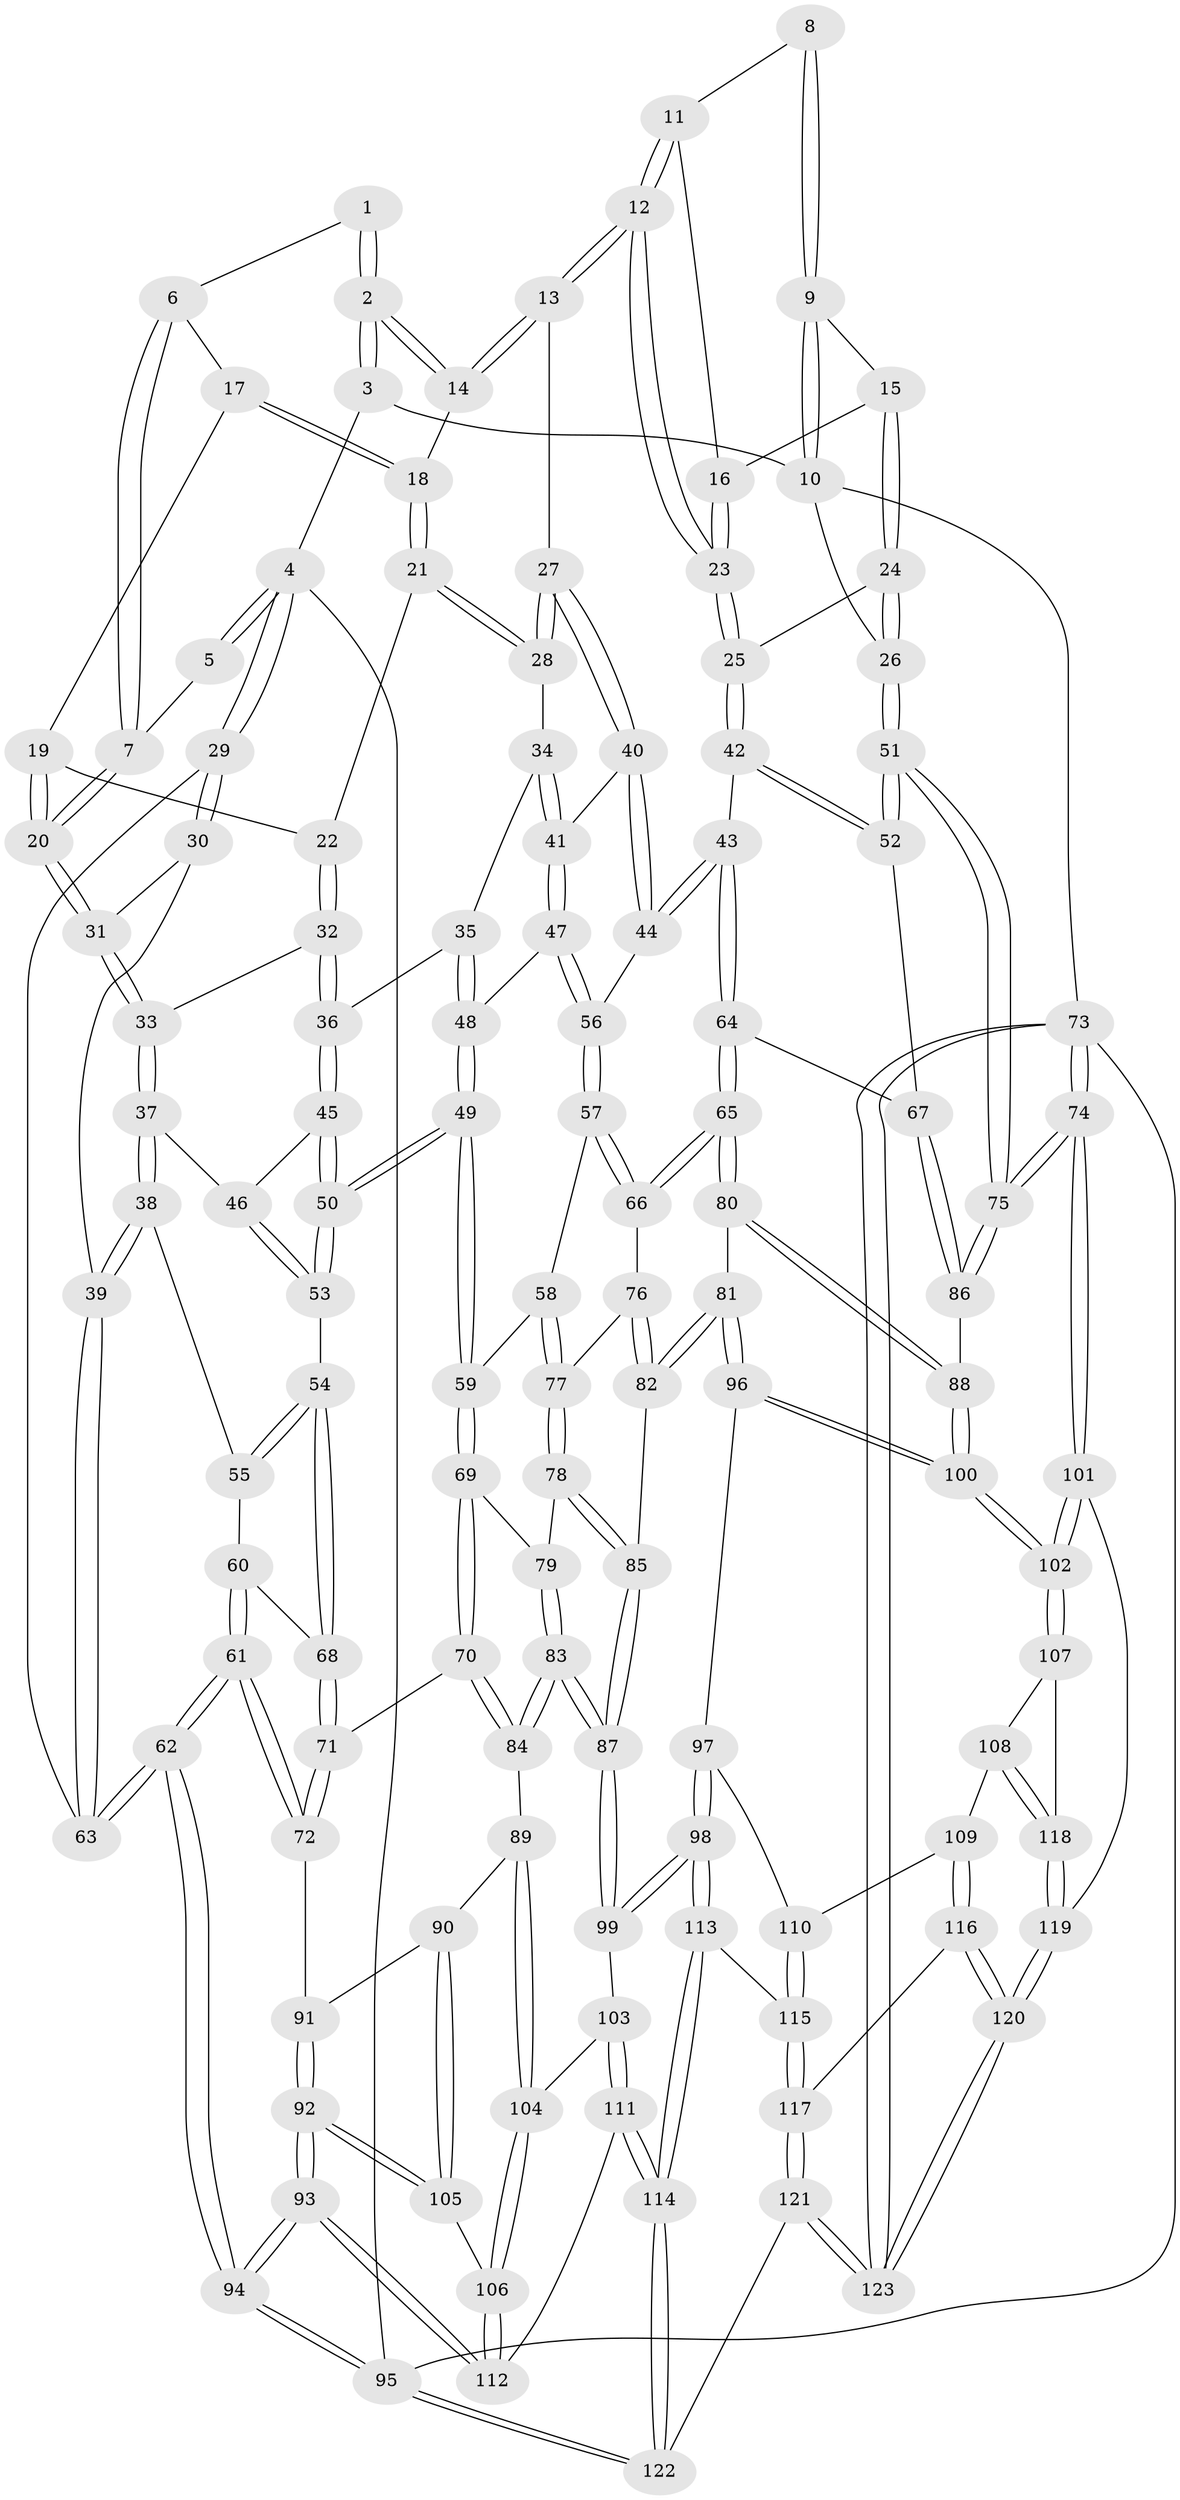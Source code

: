 // Generated by graph-tools (version 1.1) at 2025/11/02/27/25 16:11:59]
// undirected, 123 vertices, 304 edges
graph export_dot {
graph [start="1"]
  node [color=gray90,style=filled];
  1 [pos="+0.31096373184528736+0"];
  2 [pos="+0.6159741796072533+0"];
  3 [pos="+0.7566985567538378+0"];
  4 [pos="+0+0"];
  5 [pos="+0.18776755815721888+0"];
  6 [pos="+0.3255897162398541+0"];
  7 [pos="+0.13588677140045524+0.09490096679327335"];
  8 [pos="+0.7734724025980256+0"];
  9 [pos="+0.8895649665306739+0.03863865040537899"];
  10 [pos="+1+0.06775432029595338"];
  11 [pos="+0.7733693558777074+0"];
  12 [pos="+0.7469377906183468+0.21669922407271336"];
  13 [pos="+0.6669783541660934+0.19321539594938875"];
  14 [pos="+0.6001551187611897+0"];
  15 [pos="+0.8892624893523404+0.050565028433447755"];
  16 [pos="+0.8046250477247219+0.09344308535408304"];
  17 [pos="+0.32850517952810804+0.014301933084546524"];
  18 [pos="+0.48372424330624575+0.06699028174142813"];
  19 [pos="+0.327003116300495+0.026416535365358138"];
  20 [pos="+0.12920225101024377+0.12998788452675175"];
  21 [pos="+0.4648560536651386+0.12698512567031364"];
  22 [pos="+0.3452139501396995+0.14743558195265502"];
  23 [pos="+0.7544419033286723+0.22068344505603585"];
  24 [pos="+0.9008730370345104+0.1493882746487639"];
  25 [pos="+0.7616533593804627+0.2259046923561943"];
  26 [pos="+1+0.2572011122489574"];
  27 [pos="+0.6301328012668584+0.20985752342175149"];
  28 [pos="+0.5167552755995835+0.19799738351211008"];
  29 [pos="+0+0.10034007717282993"];
  30 [pos="+0.06618066173941005+0.13262199498976818"];
  31 [pos="+0.12876143411470453+0.1313019419245333"];
  32 [pos="+0.34047798746273494+0.15268955367332146"];
  33 [pos="+0.19046118956943112+0.20472817028752374"];
  34 [pos="+0.49801321670560217+0.22692097586489396"];
  35 [pos="+0.4156109475086929+0.28608419409870844"];
  36 [pos="+0.4012487583982951+0.287403256160434"];
  37 [pos="+0.19153602790892413+0.2366519738626835"];
  38 [pos="+0.10205759838260345+0.32254137569862257"];
  39 [pos="+0.018482921616682187+0.3586695288954493"];
  40 [pos="+0.6220265081572409+0.23621558897769013"];
  41 [pos="+0.5261139763094058+0.3513087696942637"];
  42 [pos="+0.7907802134368008+0.3111903814191654"];
  43 [pos="+0.6498503979436536+0.39921535687095955"];
  44 [pos="+0.618610299145997+0.38389497546922735"];
  45 [pos="+0.39166485153285135+0.2969133964736066"];
  46 [pos="+0.19760147502938846+0.24529642584759864"];
  47 [pos="+0.5223794332781981+0.36804737363060325"];
  48 [pos="+0.5010422475826086+0.3700512882999678"];
  49 [pos="+0.3777051805744177+0.46755178008814063"];
  50 [pos="+0.33474138213783977+0.42528775368125915"];
  51 [pos="+1+0.48132967161009205"];
  52 [pos="+0.9026241006371364+0.42665004719675287"];
  53 [pos="+0.2699229009155469+0.410292220223393"];
  54 [pos="+0.24392705693197936+0.4288585497888399"];
  55 [pos="+0.14727282161834923+0.41051492271145146"];
  56 [pos="+0.5543404249445545+0.3917164112472799"];
  57 [pos="+0.5422557263380317+0.49373845870144795"];
  58 [pos="+0.5020280483418533+0.5014784102848728"];
  59 [pos="+0.38393701763788884+0.483869930688473"];
  60 [pos="+0.0854971424199378+0.45443347952103935"];
  61 [pos="+0+0.5275491944146512"];
  62 [pos="+0+0.5258137833332066"];
  63 [pos="+0+0.47022022534700736"];
  64 [pos="+0.6801638002002862+0.5422855746573116"];
  65 [pos="+0.6734120524633288+0.548068014289518"];
  66 [pos="+0.5801632288726261+0.5189956153593388"];
  67 [pos="+0.7161846886285634+0.5354061611659567"];
  68 [pos="+0.21101204633169904+0.48026942300035264"];
  69 [pos="+0.38239062398312323+0.4932276916278838"];
  70 [pos="+0.28668088614482073+0.5909751897261716"];
  71 [pos="+0.17718841086653075+0.5837993338645349"];
  72 [pos="+0.15052452980368472+0.6029306286798329"];
  73 [pos="+1+1"];
  74 [pos="+1+1"];
  75 [pos="+1+0.5154347881419842"];
  76 [pos="+0.5299966340783997+0.5855480226578518"];
  77 [pos="+0.5013971198707982+0.5920947107347124"];
  78 [pos="+0.4888898005878506+0.6057722142205851"];
  79 [pos="+0.3858812737806029+0.5027211466265711"];
  80 [pos="+0.6554656914968351+0.6181191869736669"];
  81 [pos="+0.6311083252436362+0.6660583297763476"];
  82 [pos="+0.6194268609701516+0.663445721204556"];
  83 [pos="+0.4107899546842773+0.7059677206236286"];
  84 [pos="+0.3345703267357815+0.6917619685605512"];
  85 [pos="+0.4817928463904189+0.6551682449723497"];
  86 [pos="+0.8480486038824501+0.681434697712686"];
  87 [pos="+0.41335964258123914+0.70775364938693"];
  88 [pos="+0.8365946944610049+0.6971378468851525"];
  89 [pos="+0.2503009635878732+0.7339496190069448"];
  90 [pos="+0.24842130406921542+0.7340568307179943"];
  91 [pos="+0.16410017925890907+0.6524734566164593"];
  92 [pos="+0.05250581232935584+0.8571123365503788"];
  93 [pos="+0+1"];
  94 [pos="+0+1"];
  95 [pos="+0+1"];
  96 [pos="+0.6312724886884358+0.6674166405929491"];
  97 [pos="+0.605058731639457+0.7554293652589129"];
  98 [pos="+0.47391998064644886+0.8025609928751744"];
  99 [pos="+0.4276518962819276+0.7504579251163411"];
  100 [pos="+0.8066446631297035+0.7695846012440913"];
  101 [pos="+0.8256055673803002+0.8267679592740913"];
  102 [pos="+0.8069771287840883+0.7919022765104032"];
  103 [pos="+0.3367511607673629+0.8171323871572579"];
  104 [pos="+0.2968161832083274+0.7975792513288901"];
  105 [pos="+0.24200181620385988+0.7438725480208414"];
  106 [pos="+0.22728959080666428+0.9059679365477723"];
  107 [pos="+0.7859627316926127+0.795369188524168"];
  108 [pos="+0.6543162235837796+0.8147739743400264"];
  109 [pos="+0.651590341521549+0.8144074807259575"];
  110 [pos="+0.6365243179770164+0.7989808996297681"];
  111 [pos="+0.32152752561167613+0.8966972410668927"];
  112 [pos="+0.22635194982038626+0.9097793898680608"];
  113 [pos="+0.47472816195646594+0.871583581308641"];
  114 [pos="+0.4133313947238588+0.9403657826891338"];
  115 [pos="+0.5334718745733847+0.9009629929587669"];
  116 [pos="+0.6237441044415274+0.9137698258984266"];
  117 [pos="+0.5652946790620264+0.9233535121438674"];
  118 [pos="+0.6975938750443554+0.8732265177853622"];
  119 [pos="+0.7281444043298406+0.9225663729592146"];
  120 [pos="+0.7035780997444739+0.9710866955300383"];
  121 [pos="+0.5482447503362412+1"];
  122 [pos="+0.4097951147773164+1"];
  123 [pos="+0.7701770090825731+1"];
  1 -- 2;
  1 -- 2;
  1 -- 6;
  2 -- 3;
  2 -- 3;
  2 -- 14;
  2 -- 14;
  3 -- 4;
  3 -- 10;
  4 -- 5;
  4 -- 5;
  4 -- 29;
  4 -- 29;
  4 -- 95;
  5 -- 7;
  6 -- 7;
  6 -- 7;
  6 -- 17;
  7 -- 20;
  7 -- 20;
  8 -- 9;
  8 -- 9;
  8 -- 11;
  9 -- 10;
  9 -- 10;
  9 -- 15;
  10 -- 26;
  10 -- 73;
  11 -- 12;
  11 -- 12;
  11 -- 16;
  12 -- 13;
  12 -- 13;
  12 -- 23;
  12 -- 23;
  13 -- 14;
  13 -- 14;
  13 -- 27;
  14 -- 18;
  15 -- 16;
  15 -- 24;
  15 -- 24;
  16 -- 23;
  16 -- 23;
  17 -- 18;
  17 -- 18;
  17 -- 19;
  18 -- 21;
  18 -- 21;
  19 -- 20;
  19 -- 20;
  19 -- 22;
  20 -- 31;
  20 -- 31;
  21 -- 22;
  21 -- 28;
  21 -- 28;
  22 -- 32;
  22 -- 32;
  23 -- 25;
  23 -- 25;
  24 -- 25;
  24 -- 26;
  24 -- 26;
  25 -- 42;
  25 -- 42;
  26 -- 51;
  26 -- 51;
  27 -- 28;
  27 -- 28;
  27 -- 40;
  27 -- 40;
  28 -- 34;
  29 -- 30;
  29 -- 30;
  29 -- 63;
  30 -- 31;
  30 -- 39;
  31 -- 33;
  31 -- 33;
  32 -- 33;
  32 -- 36;
  32 -- 36;
  33 -- 37;
  33 -- 37;
  34 -- 35;
  34 -- 41;
  34 -- 41;
  35 -- 36;
  35 -- 48;
  35 -- 48;
  36 -- 45;
  36 -- 45;
  37 -- 38;
  37 -- 38;
  37 -- 46;
  38 -- 39;
  38 -- 39;
  38 -- 55;
  39 -- 63;
  39 -- 63;
  40 -- 41;
  40 -- 44;
  40 -- 44;
  41 -- 47;
  41 -- 47;
  42 -- 43;
  42 -- 52;
  42 -- 52;
  43 -- 44;
  43 -- 44;
  43 -- 64;
  43 -- 64;
  44 -- 56;
  45 -- 46;
  45 -- 50;
  45 -- 50;
  46 -- 53;
  46 -- 53;
  47 -- 48;
  47 -- 56;
  47 -- 56;
  48 -- 49;
  48 -- 49;
  49 -- 50;
  49 -- 50;
  49 -- 59;
  49 -- 59;
  50 -- 53;
  50 -- 53;
  51 -- 52;
  51 -- 52;
  51 -- 75;
  51 -- 75;
  52 -- 67;
  53 -- 54;
  54 -- 55;
  54 -- 55;
  54 -- 68;
  54 -- 68;
  55 -- 60;
  56 -- 57;
  56 -- 57;
  57 -- 58;
  57 -- 66;
  57 -- 66;
  58 -- 59;
  58 -- 77;
  58 -- 77;
  59 -- 69;
  59 -- 69;
  60 -- 61;
  60 -- 61;
  60 -- 68;
  61 -- 62;
  61 -- 62;
  61 -- 72;
  61 -- 72;
  62 -- 63;
  62 -- 63;
  62 -- 94;
  62 -- 94;
  64 -- 65;
  64 -- 65;
  64 -- 67;
  65 -- 66;
  65 -- 66;
  65 -- 80;
  65 -- 80;
  66 -- 76;
  67 -- 86;
  67 -- 86;
  68 -- 71;
  68 -- 71;
  69 -- 70;
  69 -- 70;
  69 -- 79;
  70 -- 71;
  70 -- 84;
  70 -- 84;
  71 -- 72;
  71 -- 72;
  72 -- 91;
  73 -- 74;
  73 -- 74;
  73 -- 123;
  73 -- 123;
  73 -- 95;
  74 -- 75;
  74 -- 75;
  74 -- 101;
  74 -- 101;
  75 -- 86;
  75 -- 86;
  76 -- 77;
  76 -- 82;
  76 -- 82;
  77 -- 78;
  77 -- 78;
  78 -- 79;
  78 -- 85;
  78 -- 85;
  79 -- 83;
  79 -- 83;
  80 -- 81;
  80 -- 88;
  80 -- 88;
  81 -- 82;
  81 -- 82;
  81 -- 96;
  81 -- 96;
  82 -- 85;
  83 -- 84;
  83 -- 84;
  83 -- 87;
  83 -- 87;
  84 -- 89;
  85 -- 87;
  85 -- 87;
  86 -- 88;
  87 -- 99;
  87 -- 99;
  88 -- 100;
  88 -- 100;
  89 -- 90;
  89 -- 104;
  89 -- 104;
  90 -- 91;
  90 -- 105;
  90 -- 105;
  91 -- 92;
  91 -- 92;
  92 -- 93;
  92 -- 93;
  92 -- 105;
  92 -- 105;
  93 -- 94;
  93 -- 94;
  93 -- 112;
  93 -- 112;
  94 -- 95;
  94 -- 95;
  95 -- 122;
  95 -- 122;
  96 -- 97;
  96 -- 100;
  96 -- 100;
  97 -- 98;
  97 -- 98;
  97 -- 110;
  98 -- 99;
  98 -- 99;
  98 -- 113;
  98 -- 113;
  99 -- 103;
  100 -- 102;
  100 -- 102;
  101 -- 102;
  101 -- 102;
  101 -- 119;
  102 -- 107;
  102 -- 107;
  103 -- 104;
  103 -- 111;
  103 -- 111;
  104 -- 106;
  104 -- 106;
  105 -- 106;
  106 -- 112;
  106 -- 112;
  107 -- 108;
  107 -- 118;
  108 -- 109;
  108 -- 118;
  108 -- 118;
  109 -- 110;
  109 -- 116;
  109 -- 116;
  110 -- 115;
  110 -- 115;
  111 -- 112;
  111 -- 114;
  111 -- 114;
  113 -- 114;
  113 -- 114;
  113 -- 115;
  114 -- 122;
  114 -- 122;
  115 -- 117;
  115 -- 117;
  116 -- 117;
  116 -- 120;
  116 -- 120;
  117 -- 121;
  117 -- 121;
  118 -- 119;
  118 -- 119;
  119 -- 120;
  119 -- 120;
  120 -- 123;
  120 -- 123;
  121 -- 122;
  121 -- 123;
  121 -- 123;
}
